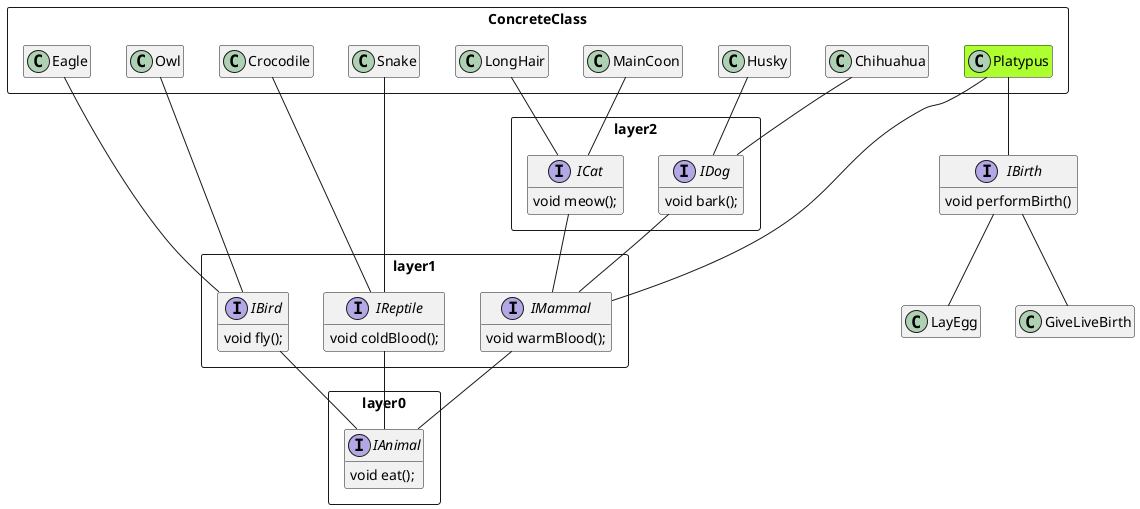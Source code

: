 @startuml Biodom

package layer0 <<Rectangle>> {
    interface IAnimal {
        void eat();
    }
}

package layer1 <<Rectangle>> {
    interface IMammal {
        void warmBlood();
    }
    interface IBird {
        void fly();
    }
    interface IReptile {
        void coldBlood();
    }
}

package layer2 <<Rectangle>> {
    interface IDog {
        void bark();
    }
    interface ICat {
        void meow();
    }
}

interface IBirth {
    void performBirth()
}

class LayEgg

class GiveLiveBirth

package ConcreteClass <<Rectangle>>{
    class Eagle
    class Owl
    class Crocodile
    class Snake
    class Chihuahua
    class Husky
    class MainCoon
    class LongHair
    class Platypus #GreenYellow
}

IMammal -- IAnimal
IBird -- IAnimal
IReptile -- IAnimal

Eagle -- IBird
Owl -- IBird

Crocodile -- IReptile
Snake -- IReptile

IDog -- IMammal
ICat -- IMammal

Chihuahua -- IDog
Husky -- IDog

MainCoon -- ICat
LongHair -- ICat

IBirth -- LayEgg
IBirth -- GiveLiveBirth

Platypus -- IMammal
Platypus -- IBirth

hide empty members

@enduml